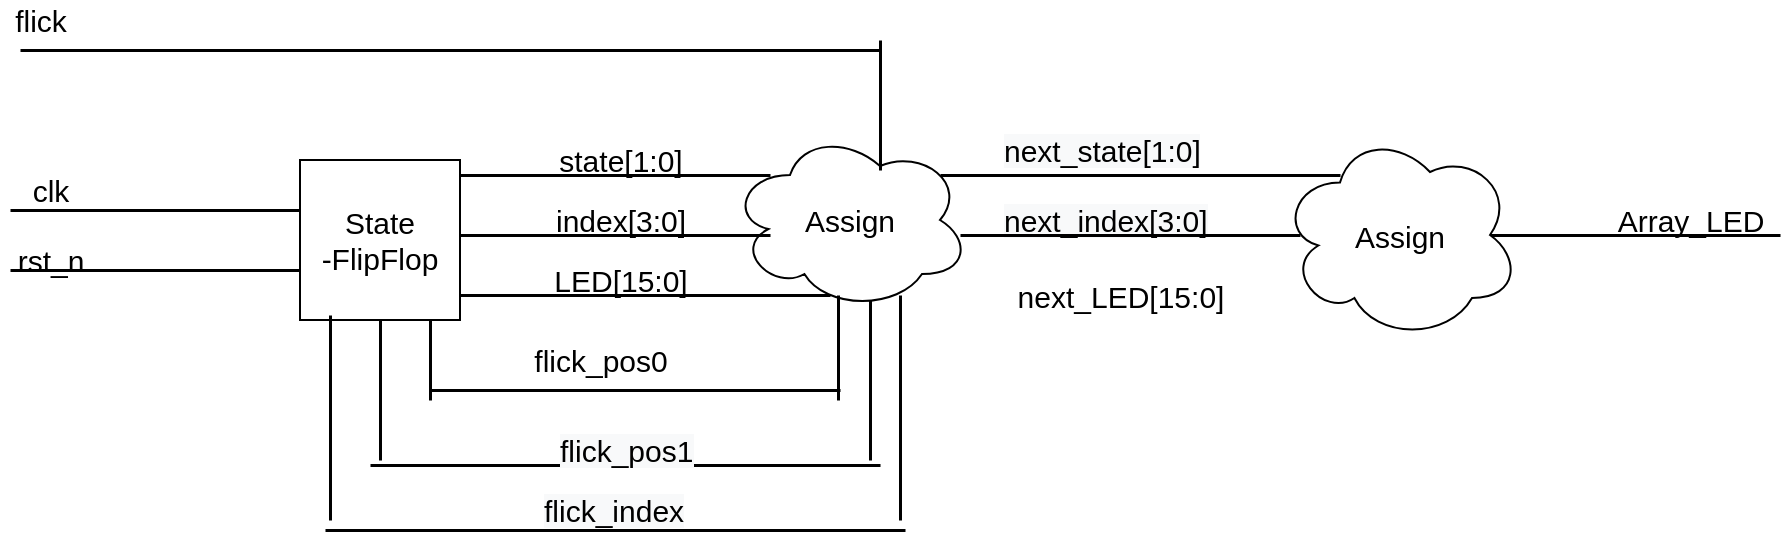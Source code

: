 <mxfile version="14.8.0" type="github">
  <diagram id="lNwx70YwFImhAdkBiCjS" name="Page-1">
    <mxGraphModel dx="1019" dy="519" grid="1" gridSize="10" guides="1" tooltips="1" connect="1" arrows="1" fold="1" page="1" pageScale="1" pageWidth="827" pageHeight="1169" math="0" shadow="0">
      <root>
        <mxCell id="0" />
        <mxCell id="1" parent="0" />
        <mxCell id="bOoDoIh7ptmJdQdkOBES-1" value="&lt;font style=&quot;font-size: 15px&quot;&gt;Assign&lt;/font&gt;" style="ellipse;shape=cloud;whiteSpace=wrap;html=1;" parent="1" vertex="1">
          <mxGeometry x="365" y="385" width="120" height="90" as="geometry" />
        </mxCell>
        <mxCell id="-i50-3i5kCzuWG5Ihwtd-1" value="&lt;font style=&quot;font-size: 15px&quot;&gt;State&lt;br&gt;-FlipFlop&lt;/font&gt;" style="whiteSpace=wrap;html=1;aspect=fixed;" parent="1" vertex="1">
          <mxGeometry x="150" y="400" width="80" height="80" as="geometry" />
        </mxCell>
        <mxCell id="-i50-3i5kCzuWG5Ihwtd-8" value="" style="line;strokeWidth=1.5;html=1;" parent="1" vertex="1">
          <mxGeometry x="10" y="340" width="430" height="10" as="geometry" />
        </mxCell>
        <mxCell id="-i50-3i5kCzuWG5Ihwtd-9" value="" style="line;strokeWidth=1.5;html=1;" parent="1" vertex="1">
          <mxGeometry x="230" y="400" width="155" height="15" as="geometry" />
        </mxCell>
        <mxCell id="-i50-3i5kCzuWG5Ihwtd-10" value="&lt;font style=&quot;font-size: 15px&quot;&gt;flick&lt;/font&gt;" style="text;html=1;align=center;verticalAlign=middle;resizable=0;points=[];autosize=1;strokeColor=none;" parent="1" vertex="1">
          <mxGeometry y="320" width="40" height="20" as="geometry" />
        </mxCell>
        <mxCell id="-i50-3i5kCzuWG5Ihwtd-11" value="&lt;font style=&quot;font-size: 15px&quot;&gt;rst_n&lt;/font&gt;" style="text;html=1;align=center;verticalAlign=middle;resizable=0;points=[];autosize=1;strokeColor=none;" parent="1" vertex="1">
          <mxGeometry y="440" width="50" height="20" as="geometry" />
        </mxCell>
        <mxCell id="-i50-3i5kCzuWG5Ihwtd-12" value="" style="line;strokeWidth=1.5;html=1;" parent="1" vertex="1">
          <mxGeometry x="5" y="450" width="145" height="10" as="geometry" />
        </mxCell>
        <mxCell id="-i50-3i5kCzuWG5Ihwtd-17" value="&lt;font style=&quot;font-size: 15px&quot;&gt;clk&lt;/font&gt;" style="text;html=1;align=center;verticalAlign=middle;resizable=0;points=[];autosize=1;strokeColor=none;" parent="1" vertex="1">
          <mxGeometry x="10" y="405" width="30" height="20" as="geometry" />
        </mxCell>
        <mxCell id="-i50-3i5kCzuWG5Ihwtd-19" value="" style="line;strokeWidth=1.5;html=1;" parent="1" vertex="1">
          <mxGeometry x="5" y="420" width="145" height="10" as="geometry" />
        </mxCell>
        <mxCell id="-i50-3i5kCzuWG5Ihwtd-21" value="&lt;font style=&quot;font-size: 15px&quot;&gt;state[1:0]&lt;/font&gt;" style="text;html=1;align=center;verticalAlign=middle;resizable=0;points=[];autosize=1;strokeColor=none;" parent="1" vertex="1">
          <mxGeometry x="270" y="390" width="80" height="20" as="geometry" />
        </mxCell>
        <mxCell id="-i50-3i5kCzuWG5Ihwtd-22" value="" style="line;strokeWidth=1.5;html=1;" parent="1" vertex="1">
          <mxGeometry x="230" y="430" width="155" height="15" as="geometry" />
        </mxCell>
        <mxCell id="-i50-3i5kCzuWG5Ihwtd-23" value="&lt;font style=&quot;font-size: 15px&quot;&gt;index[3:0]&lt;/font&gt;" style="text;html=1;align=center;verticalAlign=middle;resizable=0;points=[];autosize=1;strokeColor=none;" parent="1" vertex="1">
          <mxGeometry x="270" y="420" width="80" height="20" as="geometry" />
        </mxCell>
        <mxCell id="-i50-3i5kCzuWG5Ihwtd-24" value="" style="line;strokeWidth=1.5;html=1;" parent="1" vertex="1">
          <mxGeometry x="230" y="460" width="185" height="15" as="geometry" />
        </mxCell>
        <mxCell id="-i50-3i5kCzuWG5Ihwtd-25" value="&lt;font style=&quot;font-size: 15px&quot;&gt;LED[15:0]&lt;/font&gt;" style="text;html=1;align=center;verticalAlign=middle;resizable=0;points=[];autosize=1;strokeColor=none;" parent="1" vertex="1">
          <mxGeometry x="270" y="450" width="80" height="20" as="geometry" />
        </mxCell>
        <mxCell id="61FpNsGSzkDbhPLYVPGn-1" value="" style="line;strokeWidth=1.5;direction=south;html=1;perimeter=backbonePerimeter;points=[];outlineConnect=0;" parent="1" vertex="1">
          <mxGeometry x="435" y="340" width="10" height="65" as="geometry" />
        </mxCell>
        <mxCell id="61FpNsGSzkDbhPLYVPGn-2" value="" style="line;strokeWidth=1.5;html=1;" parent="1" vertex="1">
          <mxGeometry x="730" y="432.5" width="160" height="10" as="geometry" />
        </mxCell>
        <mxCell id="61FpNsGSzkDbhPLYVPGn-4" value="&lt;font style=&quot;font-size: 15px&quot;&gt;Array_LED&lt;/font&gt;" style="text;html=1;align=center;verticalAlign=middle;resizable=0;points=[];autosize=1;strokeColor=none;" parent="1" vertex="1">
          <mxGeometry x="800" y="420" width="90" height="20" as="geometry" />
        </mxCell>
        <mxCell id="hzsVdtzYoNPuvs4Ef0MB-1" value="&lt;font style=&quot;font-size: 15px&quot;&gt;Assign&lt;/font&gt;" style="ellipse;shape=cloud;whiteSpace=wrap;html=1;" vertex="1" parent="1">
          <mxGeometry x="640" y="385" width="120" height="105" as="geometry" />
        </mxCell>
        <mxCell id="hzsVdtzYoNPuvs4Ef0MB-6" value="&lt;span style=&quot;color: rgb(0 , 0 , 0) ; font-family: &amp;#34;helvetica&amp;#34; ; font-size: 15px ; font-style: normal ; font-weight: 400 ; letter-spacing: normal ; text-align: center ; text-indent: 0px ; text-transform: none ; word-spacing: 0px ; background-color: rgb(248 , 249 , 250) ; display: inline ; float: none&quot;&gt;next_state[1:0]&lt;/span&gt;" style="text;whiteSpace=wrap;html=1;" vertex="1" parent="1">
          <mxGeometry x="500" y="380" width="90" height="30" as="geometry" />
        </mxCell>
        <mxCell id="hzsVdtzYoNPuvs4Ef0MB-7" value="&lt;span style=&quot;color: rgb(0 , 0 , 0) ; font-family: &amp;#34;helvetica&amp;#34; ; font-size: 15px ; font-style: normal ; font-weight: 400 ; letter-spacing: normal ; text-align: center ; text-indent: 0px ; text-transform: none ; word-spacing: 0px ; background-color: rgb(248 , 249 , 250) ; display: inline ; float: none&quot;&gt;next_index[3:0]&lt;/span&gt;" style="text;whiteSpace=wrap;html=1;" vertex="1" parent="1">
          <mxGeometry x="500" y="415" width="90" height="30" as="geometry" />
        </mxCell>
        <mxCell id="hzsVdtzYoNPuvs4Ef0MB-8" value="&lt;font style=&quot;font-size: 15px&quot;&gt;next_LED[15:0]&lt;/font&gt;" style="text;html=1;align=center;verticalAlign=middle;resizable=0;points=[];autosize=1;strokeColor=none;" vertex="1" parent="1">
          <mxGeometry x="500" y="457.5" width="120" height="20" as="geometry" />
        </mxCell>
        <mxCell id="hzsVdtzYoNPuvs4Ef0MB-9" value="" style="line;strokeWidth=1.5;html=1;" vertex="1" parent="1">
          <mxGeometry x="470" y="400" width="200" height="15" as="geometry" />
        </mxCell>
        <mxCell id="hzsVdtzYoNPuvs4Ef0MB-10" value="" style="line;strokeWidth=1.5;html=1;" vertex="1" parent="1">
          <mxGeometry x="480" y="430" width="170" height="15" as="geometry" />
        </mxCell>
        <mxCell id="hzsVdtzYoNPuvs4Ef0MB-11" value="" style="line;strokeWidth=1.5;html=1;" vertex="1" parent="1">
          <mxGeometry x="185" y="545" width="255" height="15" as="geometry" />
        </mxCell>
        <mxCell id="hzsVdtzYoNPuvs4Ef0MB-13" value="" style="line;strokeWidth=1.5;direction=south;html=1;" vertex="1" parent="1">
          <mxGeometry x="414" y="467.5" width="10" height="52.5" as="geometry" />
        </mxCell>
        <mxCell id="hzsVdtzYoNPuvs4Ef0MB-15" value="" style="line;strokeWidth=1.5;direction=south;html=1;" vertex="1" parent="1">
          <mxGeometry x="430" y="470" width="10" height="80" as="geometry" />
        </mxCell>
        <mxCell id="hzsVdtzYoNPuvs4Ef0MB-16" value="&lt;span style=&quot;color: rgba(0 , 0 , 0 , 0) ; font-family: monospace ; font-size: 0px ; background-color: rgb(248 , 249 , 250)&quot;&gt;%3CmxGraphModel%3E%3Croot%3E%3CmxCell%20id%3D%220%22%2F%3E%3CmxCell%20id%3D%221%22%20parent%3D%220%22%2F%3E%3CmxCell%20id%3D%222%22%20value%3D%22%22%20style%3D%22line%3BstrokeWidth%3D1.5%3Bdirection%3Dsouth%3Bhtml%3D1%3B%22%20vertex%3D%221%22%20parent%3D%221%22%3E%3CmxGeometry%20x%3D%22430%22%20y%3D%22470%22%20width%3D%2210%22%20height%3D%2280%22%20as%3D%22geometry%22%2F%3E%3C%2FmxCell%3E%3C%2Froot%3E%3C%2FmxGraphModel%3E&lt;/span&gt;" style="line;strokeWidth=1.5;direction=south;html=1;" vertex="1" parent="1">
          <mxGeometry x="445" y="467.5" width="10" height="112.5" as="geometry" />
        </mxCell>
        <mxCell id="hzsVdtzYoNPuvs4Ef0MB-17" value="" style="line;strokeWidth=1.5;direction=south;html=1;" vertex="1" parent="1">
          <mxGeometry x="210" y="480" width="10" height="40" as="geometry" />
        </mxCell>
        <mxCell id="hzsVdtzYoNPuvs4Ef0MB-18" value="" style="line;strokeWidth=1.5;direction=south;html=1;" vertex="1" parent="1">
          <mxGeometry x="185" y="480" width="10" height="70" as="geometry" />
        </mxCell>
        <mxCell id="hzsVdtzYoNPuvs4Ef0MB-20" value="&lt;span style=&quot;color: rgba(0 , 0 , 0 , 0) ; font-family: monospace ; font-size: 0px ; background-color: rgb(248 , 249 , 250)&quot;&gt;%3CmxGraphModel%3E%3Croot%3E%3CmxCell%20id%3D%220%22%2F%3E%3CmxCell%20id%3D%221%22%20parent%3D%220%22%2F%3E%3CmxCell%20id%3D%222%22%20value%3D%22%22%20style%3D%22line%3BstrokeWidth%3D1.5%3Bdirection%3Dsouth%3Bhtml%3D1%3B%22%20vertex%3D%221%22%20parent%3D%221%22%3E%3CmxGeometry%20x%3D%22430%22%20y%3D%22470%22%20width%3D%2210%22%20height%3D%2280%22%20as%3D%22geometry%22%2F%3E%3C%2FmxCell%3E%3C%2Froot%3E%3C%2FmxGraphModel%3E&lt;/span&gt;" style="line;strokeWidth=1.5;direction=south;html=1;" vertex="1" parent="1">
          <mxGeometry x="160" y="477.5" width="10" height="102.5" as="geometry" />
        </mxCell>
        <mxCell id="hzsVdtzYoNPuvs4Ef0MB-21" value="" style="line;strokeWidth=1.5;html=1;" vertex="1" parent="1">
          <mxGeometry x="215" y="510" width="205" height="10" as="geometry" />
        </mxCell>
        <mxCell id="hzsVdtzYoNPuvs4Ef0MB-22" value="" style="line;strokeWidth=1.5;html=1;" vertex="1" parent="1">
          <mxGeometry x="162.5" y="580" width="290" height="10" as="geometry" />
        </mxCell>
        <mxCell id="hzsVdtzYoNPuvs4Ef0MB-24" value="&lt;font style=&quot;font-size: 15px&quot;&gt;flick_pos0&lt;/font&gt;" style="text;html=1;align=center;verticalAlign=middle;resizable=0;points=[];autosize=1;strokeColor=none;" vertex="1" parent="1">
          <mxGeometry x="260" y="490" width="80" height="20" as="geometry" />
        </mxCell>
        <mxCell id="hzsVdtzYoNPuvs4Ef0MB-25" value="&lt;span style=&quot;color: rgb(0 , 0 , 0) ; font-family: &amp;#34;helvetica&amp;#34; ; font-size: 15px ; font-style: normal ; font-weight: 400 ; letter-spacing: normal ; text-align: center ; text-indent: 0px ; text-transform: none ; word-spacing: 0px ; background-color: rgb(248 , 249 , 250) ; display: inline ; float: none&quot;&gt;flick_pos1&lt;/span&gt;" style="text;whiteSpace=wrap;html=1;" vertex="1" parent="1">
          <mxGeometry x="277.5" y="530" width="90" height="30" as="geometry" />
        </mxCell>
        <mxCell id="hzsVdtzYoNPuvs4Ef0MB-26" value="&lt;span style=&quot;color: rgb(0 , 0 , 0) ; font-family: &amp;#34;helvetica&amp;#34; ; font-size: 15px ; font-style: normal ; font-weight: 400 ; letter-spacing: normal ; text-align: center ; text-indent: 0px ; text-transform: none ; word-spacing: 0px ; background-color: rgb(248 , 249 , 250) ; display: inline ; float: none&quot;&gt;flick_index&lt;/span&gt;" style="text;whiteSpace=wrap;html=1;" vertex="1" parent="1">
          <mxGeometry x="270" y="560" width="90" height="30" as="geometry" />
        </mxCell>
      </root>
    </mxGraphModel>
  </diagram>
</mxfile>
